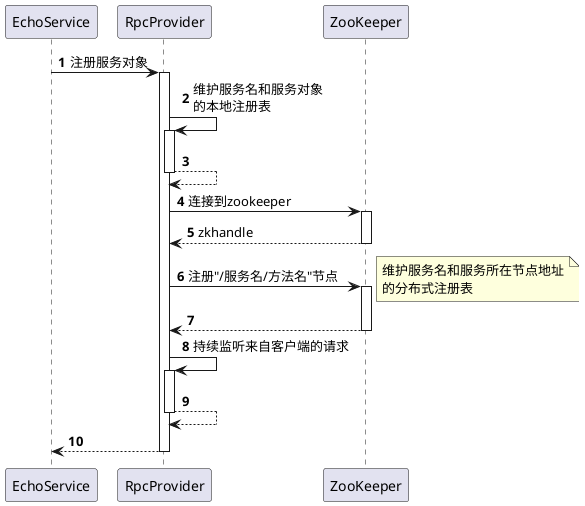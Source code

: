 @startuml 服务注册流程
autonumber
autoactivate on

participant EchoService
participant RpcProvider
participant ZooKeeper

EchoService -> RpcProvider: 注册服务对象
RpcProvider -> RpcProvider: 维护服务名和服务对象\n的本地注册表
return
RpcProvider -> ZooKeeper : 连接到zookeeper
return zkhandle
RpcProvider -> ZooKeeper : 注册"/服务名/方法名"节点
note right
  维护服务名和服务所在节点地址
  的分布式注册表
end note
return
RpcProvider -> RpcProvider : 持续监听来自客户端的请求
return
return

@enduml